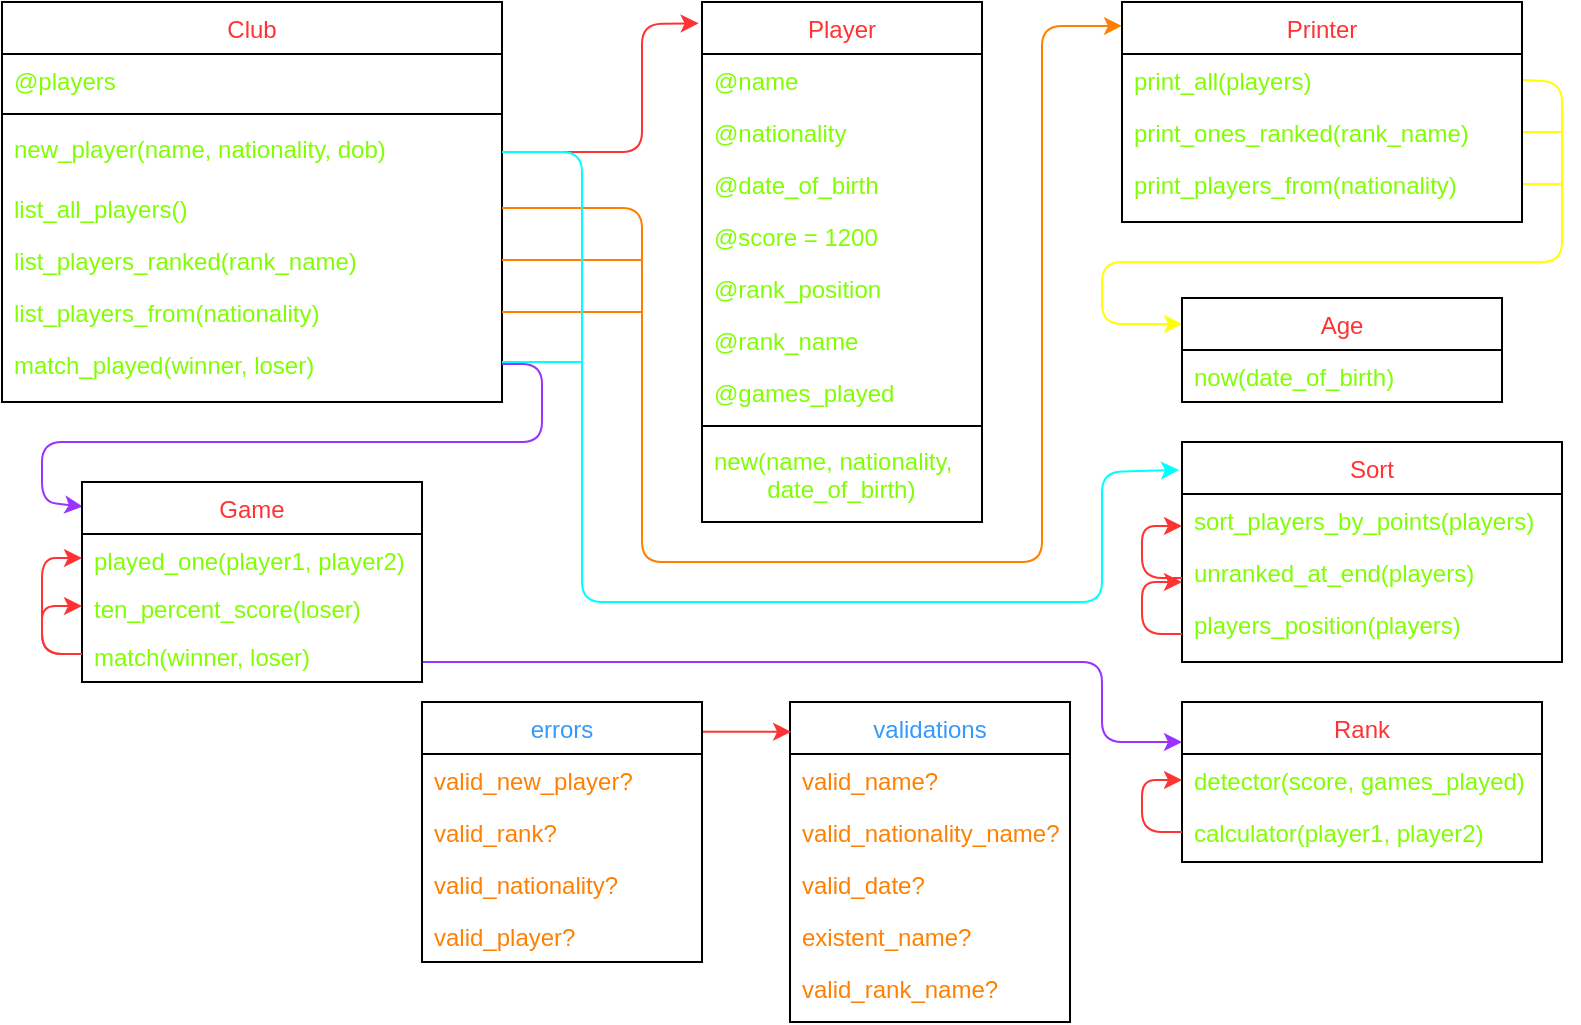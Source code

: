 <mxfile version="13.6.2" type="device"><diagram id="C5RBs43oDa-KdzZeNtuy" name="Page-1"><mxGraphModel dx="788" dy="516" grid="1" gridSize="10" guides="1" tooltips="1" connect="1" arrows="1" fold="1" page="1" pageScale="1" pageWidth="827" pageHeight="1169" math="0" shadow="0"><root><mxCell id="WIyWlLk6GJQsqaUBKTNV-0"/><mxCell id="WIyWlLk6GJQsqaUBKTNV-1" parent="WIyWlLk6GJQsqaUBKTNV-0"/><mxCell id="zkfFHV4jXpPFQw0GAbJ--17" value="Club" style="swimlane;fontStyle=0;align=center;verticalAlign=top;childLayout=stackLayout;horizontal=1;startSize=26;horizontalStack=0;resizeParent=1;resizeLast=0;collapsible=1;marginBottom=0;rounded=0;shadow=0;strokeWidth=1;fontColor=#FF3333;" parent="WIyWlLk6GJQsqaUBKTNV-1" vertex="1"><mxGeometry x="20" y="40" width="250" height="200" as="geometry"><mxRectangle x="550" y="140" width="160" height="26" as="alternateBounds"/></mxGeometry></mxCell><mxCell id="zkfFHV4jXpPFQw0GAbJ--18" value="@players" style="text;align=left;verticalAlign=top;spacingLeft=4;spacingRight=4;overflow=hidden;rotatable=0;points=[[0,0.5],[1,0.5]];portConstraint=eastwest;fontColor=#80FF00;" parent="zkfFHV4jXpPFQw0GAbJ--17" vertex="1"><mxGeometry y="26" width="250" height="26" as="geometry"/></mxCell><mxCell id="zkfFHV4jXpPFQw0GAbJ--23" value="" style="line;html=1;strokeWidth=1;align=left;verticalAlign=middle;spacingTop=-1;spacingLeft=3;spacingRight=3;rotatable=0;labelPosition=right;points=[];portConstraint=eastwest;" parent="zkfFHV4jXpPFQw0GAbJ--17" vertex="1"><mxGeometry y="52" width="250" height="8" as="geometry"/></mxCell><mxCell id="zkfFHV4jXpPFQw0GAbJ--24" value="new_player(name, nationality, dob)" style="text;align=left;verticalAlign=top;spacingLeft=4;spacingRight=4;overflow=hidden;rotatable=0;points=[[0,0.5],[1,0.5]];portConstraint=eastwest;fontColor=#80FF00;" parent="zkfFHV4jXpPFQw0GAbJ--17" vertex="1"><mxGeometry y="60" width="250" height="30" as="geometry"/></mxCell><mxCell id="APhe0oSy81TRduui4aU1-21" value="list_all_players()" style="text;align=left;verticalAlign=top;spacingLeft=4;spacingRight=4;overflow=hidden;rotatable=0;points=[[0,0.5],[1,0.5]];portConstraint=eastwest;fontColor=#80FF00;" parent="zkfFHV4jXpPFQw0GAbJ--17" vertex="1"><mxGeometry y="90" width="250" height="26" as="geometry"/></mxCell><mxCell id="APhe0oSy81TRduui4aU1-20" value="list_players_ranked(rank_name)" style="text;align=left;verticalAlign=top;spacingLeft=4;spacingRight=4;overflow=hidden;rotatable=0;points=[[0,0.5],[1,0.5]];portConstraint=eastwest;fontColor=#80FF00;" parent="zkfFHV4jXpPFQw0GAbJ--17" vertex="1"><mxGeometry y="116" width="250" height="26" as="geometry"/></mxCell><mxCell id="APhe0oSy81TRduui4aU1-19" value="list_players_from(nationality)" style="text;align=left;verticalAlign=top;spacingLeft=4;spacingRight=4;overflow=hidden;rotatable=0;points=[[0,0.5],[1,0.5]];portConstraint=eastwest;fontColor=#80FF00;" parent="zkfFHV4jXpPFQw0GAbJ--17" vertex="1"><mxGeometry y="142" width="250" height="26" as="geometry"/></mxCell><mxCell id="APhe0oSy81TRduui4aU1-22" value="match_played(winner, loser) " style="text;align=left;verticalAlign=top;spacingLeft=4;spacingRight=4;overflow=hidden;rotatable=0;points=[[0,0.5],[1,0.5]];portConstraint=eastwest;fontColor=#80FF00;" parent="zkfFHV4jXpPFQw0GAbJ--17" vertex="1"><mxGeometry y="168" width="250" height="26" as="geometry"/></mxCell><mxCell id="APhe0oSy81TRduui4aU1-24" value="" style="endArrow=classic;html=1;entryX=-0.012;entryY=0.041;entryDx=0;entryDy=0;entryPerimeter=0;exitX=1;exitY=0.5;exitDx=0;exitDy=0;strokeColor=#FF3333;" parent="WIyWlLk6GJQsqaUBKTNV-1" source="zkfFHV4jXpPFQw0GAbJ--24" target="zkfFHV4jXpPFQw0GAbJ--0" edge="1"><mxGeometry width="50" height="50" relative="1" as="geometry"><mxPoint x="410" y="330" as="sourcePoint"/><mxPoint x="460" y="280" as="targetPoint"/><Array as="points"><mxPoint x="340" y="115"/><mxPoint x="340" y="51"/></Array></mxGeometry></mxCell><mxCell id="APhe0oSy81TRduui4aU1-25" value="" style="endArrow=classic;html=1;exitX=1;exitY=0.5;exitDx=0;exitDy=0;entryX=0;entryY=0.109;entryDx=0;entryDy=0;entryPerimeter=0;strokeColor=#FF8000;" parent="WIyWlLk6GJQsqaUBKTNV-1" source="APhe0oSy81TRduui4aU1-21" target="zkfFHV4jXpPFQw0GAbJ--13" edge="1"><mxGeometry width="50" height="50" relative="1" as="geometry"><mxPoint x="410" y="330" as="sourcePoint"/><mxPoint x="460" y="280" as="targetPoint"/><Array as="points"><mxPoint x="340" y="143"/><mxPoint x="340" y="320"/><mxPoint x="540" y="320"/><mxPoint x="540" y="52"/></Array></mxGeometry></mxCell><mxCell id="APhe0oSy81TRduui4aU1-26" value="" style="endArrow=none;html=1;exitX=1;exitY=0.5;exitDx=0;exitDy=0;fillColor=#1ba1e2;strokeColor=#FF8000;" parent="WIyWlLk6GJQsqaUBKTNV-1" source="APhe0oSy81TRduui4aU1-19" edge="1"><mxGeometry width="50" height="50" relative="1" as="geometry"><mxPoint x="410" y="330" as="sourcePoint"/><mxPoint x="340" y="195" as="targetPoint"/></mxGeometry></mxCell><mxCell id="APhe0oSy81TRduui4aU1-27" value="" style="endArrow=none;html=1;exitX=1;exitY=0.5;exitDx=0;exitDy=0;fillColor=#0050ef;strokeColor=#FF8000;" parent="WIyWlLk6GJQsqaUBKTNV-1" source="APhe0oSy81TRduui4aU1-20" edge="1"><mxGeometry width="50" height="50" relative="1" as="geometry"><mxPoint x="280" y="221" as="sourcePoint"/><mxPoint x="340" y="169" as="targetPoint"/></mxGeometry></mxCell><mxCell id="APhe0oSy81TRduui4aU1-28" value="" style="endArrow=classic;html=1;exitX=1;exitY=0.5;exitDx=0;exitDy=0;entryX=0.002;entryY=0.123;entryDx=0;entryDy=0;fillColor=#6a00ff;strokeColor=#9933FF;entryPerimeter=0;" parent="WIyWlLk6GJQsqaUBKTNV-1" source="APhe0oSy81TRduui4aU1-22" edge="1" target="zkfFHV4jXpPFQw0GAbJ--6"><mxGeometry width="50" height="50" relative="1" as="geometry"><mxPoint x="410" y="330" as="sourcePoint"/><mxPoint x="108" y="352" as="targetPoint"/><Array as="points"><mxPoint x="290" y="221"/><mxPoint x="290" y="260"/><mxPoint x="40" y="260"/><mxPoint x="40" y="290"/></Array></mxGeometry></mxCell><mxCell id="coTbmFKELaY4R9mO7ySU-3" value="" style="endArrow=classic;html=1;fontColor=#80FF00;entryX=0;entryY=0.25;entryDx=0;entryDy=0;exitX=1;exitY=0.5;exitDx=0;exitDy=0;strokeColor=#FFFF00;" edge="1" parent="WIyWlLk6GJQsqaUBKTNV-1" source="APhe0oSy81TRduui4aU1-15" target="coTbmFKELaY4R9mO7ySU-0"><mxGeometry width="50" height="50" relative="1" as="geometry"><mxPoint x="420" y="340" as="sourcePoint"/><mxPoint x="470" y="290" as="targetPoint"/><Array as="points"><mxPoint x="800" y="80"/><mxPoint x="800" y="170"/><mxPoint x="570" y="170"/><mxPoint x="570" y="201"/></Array></mxGeometry></mxCell><mxCell id="coTbmFKELaY4R9mO7ySU-4" value="" style="endArrow=none;html=1;fontColor=#80FF00;entryX=1;entryY=0.5;entryDx=0;entryDy=0;strokeColor=#FFFF00;" edge="1" parent="WIyWlLk6GJQsqaUBKTNV-1" target="APhe0oSy81TRduui4aU1-12"><mxGeometry width="50" height="50" relative="1" as="geometry"><mxPoint x="800" y="131" as="sourcePoint"/><mxPoint x="470" y="290" as="targetPoint"/></mxGeometry></mxCell><mxCell id="coTbmFKELaY4R9mO7ySU-6" value="" style="endArrow=none;html=1;fontColor=#80FF00;entryX=1;entryY=0.5;entryDx=0;entryDy=0;strokeColor=#FFFF00;" edge="1" parent="WIyWlLk6GJQsqaUBKTNV-1" target="APhe0oSy81TRduui4aU1-13"><mxGeometry width="50" height="50" relative="1" as="geometry"><mxPoint x="800" y="105" as="sourcePoint"/><mxPoint x="470" y="290" as="targetPoint"/></mxGeometry></mxCell><mxCell id="coTbmFKELaY4R9mO7ySU-10" value="" style="endArrow=classic;html=1;fontColor=#80FF00;entryX=-0.008;entryY=0.127;entryDx=0;entryDy=0;exitX=1;exitY=0.5;exitDx=0;exitDy=0;strokeColor=#00FFFF;entryPerimeter=0;" edge="1" parent="WIyWlLk6GJQsqaUBKTNV-1" source="zkfFHV4jXpPFQw0GAbJ--24" target="coTbmFKELaY4R9mO7ySU-7"><mxGeometry width="50" height="50" relative="1" as="geometry"><mxPoint x="340" y="460" as="sourcePoint"/><mxPoint x="390" y="410" as="targetPoint"/><Array as="points"><mxPoint x="310" y="115"/><mxPoint x="310" y="340"/><mxPoint x="570" y="340"/><mxPoint x="570" y="275"/></Array></mxGeometry></mxCell><mxCell id="coTbmFKELaY4R9mO7ySU-11" value="" style="endArrow=none;html=1;strokeColor=#00FFFF;fontColor=#80FF00;" edge="1" parent="WIyWlLk6GJQsqaUBKTNV-1"><mxGeometry width="50" height="50" relative="1" as="geometry"><mxPoint x="310" y="220" as="sourcePoint"/><mxPoint x="270" y="220" as="targetPoint"/></mxGeometry></mxCell><mxCell id="coTbmFKELaY4R9mO7ySU-14" value="" style="endArrow=classic;html=1;entryX=0;entryY=0.25;entryDx=0;entryDy=0;fontColor=#80FF00;strokeColor=#9933FF;" edge="1" parent="WIyWlLk6GJQsqaUBKTNV-1" target="coTbmFKELaY4R9mO7ySU-12"><mxGeometry width="50" height="50" relative="1" as="geometry"><mxPoint x="230" y="370" as="sourcePoint"/><mxPoint x="520" y="370" as="targetPoint"/><Array as="points"><mxPoint x="570" y="370"/><mxPoint x="570" y="410"/></Array></mxGeometry></mxCell><mxCell id="zkfFHV4jXpPFQw0GAbJ--6" value="Game" style="swimlane;fontStyle=0;align=center;verticalAlign=top;childLayout=stackLayout;horizontal=1;startSize=26;horizontalStack=0;resizeParent=1;resizeLast=0;collapsible=1;marginBottom=0;rounded=0;shadow=0;strokeWidth=1;fontColor=#FF3333;" parent="WIyWlLk6GJQsqaUBKTNV-1" vertex="1"><mxGeometry x="60" y="280" width="170" height="100" as="geometry"><mxRectangle x="130" y="380" width="160" height="26" as="alternateBounds"/></mxGeometry></mxCell><mxCell id="zkfFHV4jXpPFQw0GAbJ--7" value="played_one(player1, player2)" style="text;align=left;verticalAlign=top;spacingLeft=4;spacingRight=4;overflow=hidden;rotatable=0;points=[[0,0.5],[1,0.5]];portConstraint=eastwest;fontColor=#80FF00;" parent="zkfFHV4jXpPFQw0GAbJ--6" vertex="1"><mxGeometry y="26" width="170" height="24" as="geometry"/></mxCell><mxCell id="coTbmFKELaY4R9mO7ySU-44" value="ten_percent_score(loser)" style="text;align=left;verticalAlign=top;spacingLeft=4;spacingRight=4;overflow=hidden;rotatable=0;points=[[0,0.5],[1,0.5]];portConstraint=eastwest;fontColor=#80FF00;" vertex="1" parent="zkfFHV4jXpPFQw0GAbJ--6"><mxGeometry y="50" width="170" height="24" as="geometry"/></mxCell><mxCell id="coTbmFKELaY4R9mO7ySU-43" value="match(winner, loser)" style="text;align=left;verticalAlign=top;spacingLeft=4;spacingRight=4;overflow=hidden;rotatable=0;points=[[0,0.5],[1,0.5]];portConstraint=eastwest;fontColor=#80FF00;" vertex="1" parent="zkfFHV4jXpPFQw0GAbJ--6"><mxGeometry y="74" width="170" height="24" as="geometry"/></mxCell><mxCell id="coTbmFKELaY4R9mO7ySU-45" value="" style="endArrow=classic;html=1;strokeColor=#FF3333;fontColor=#FF8000;exitX=0;exitY=0.5;exitDx=0;exitDy=0;entryX=0;entryY=0.5;entryDx=0;entryDy=0;" edge="1" parent="zkfFHV4jXpPFQw0GAbJ--6" source="coTbmFKELaY4R9mO7ySU-43" target="zkfFHV4jXpPFQw0GAbJ--7"><mxGeometry width="50" height="50" relative="1" as="geometry"><mxPoint x="330" y="30" as="sourcePoint"/><mxPoint x="-20" y="40" as="targetPoint"/><Array as="points"><mxPoint x="-20" y="86"/><mxPoint x="-20" y="38"/></Array></mxGeometry></mxCell><mxCell id="coTbmFKELaY4R9mO7ySU-46" value="" style="endArrow=classic;html=1;strokeColor=#FF3333;fontColor=#FF8000;exitX=0;exitY=0.5;exitDx=0;exitDy=0;" edge="1" parent="zkfFHV4jXpPFQw0GAbJ--6" source="coTbmFKELaY4R9mO7ySU-43" target="coTbmFKELaY4R9mO7ySU-44"><mxGeometry width="50" height="50" relative="1" as="geometry"><mxPoint x="10" y="96.0" as="sourcePoint"/><mxPoint x="10" y="48" as="targetPoint"/><Array as="points"><mxPoint x="-20" y="86"/><mxPoint x="-20" y="62"/></Array></mxGeometry></mxCell><mxCell id="zkfFHV4jXpPFQw0GAbJ--0" value="Player" style="swimlane;fontStyle=0;align=center;verticalAlign=top;childLayout=stackLayout;horizontal=1;startSize=26;horizontalStack=0;resizeParent=1;resizeLast=0;collapsible=1;marginBottom=0;rounded=0;shadow=0;strokeWidth=1;fontColor=#FF3333;" parent="WIyWlLk6GJQsqaUBKTNV-1" vertex="1"><mxGeometry x="370" y="40" width="140" height="260" as="geometry"><mxRectangle x="230" y="140" width="160" height="26" as="alternateBounds"/></mxGeometry></mxCell><mxCell id="zkfFHV4jXpPFQw0GAbJ--1" value="@name" style="text;align=left;verticalAlign=top;spacingLeft=4;spacingRight=4;overflow=hidden;rotatable=0;points=[[0,0.5],[1,0.5]];portConstraint=eastwest;fontColor=#80FF00;" parent="zkfFHV4jXpPFQw0GAbJ--0" vertex="1"><mxGeometry y="26" width="140" height="26" as="geometry"/></mxCell><mxCell id="APhe0oSy81TRduui4aU1-0" value="@nationality" style="text;align=left;verticalAlign=top;spacingLeft=4;spacingRight=4;overflow=hidden;rotatable=0;points=[[0,0.5],[1,0.5]];portConstraint=eastwest;rounded=0;shadow=0;html=0;fontColor=#80FF00;" parent="zkfFHV4jXpPFQw0GAbJ--0" vertex="1"><mxGeometry y="52" width="140" height="26" as="geometry"/></mxCell><mxCell id="zkfFHV4jXpPFQw0GAbJ--3" value="@date_of_birth" style="text;align=left;verticalAlign=top;spacingLeft=4;spacingRight=4;overflow=hidden;rotatable=0;points=[[0,0.5],[1,0.5]];portConstraint=eastwest;rounded=0;shadow=0;html=0;fontColor=#80FF00;" parent="zkfFHV4jXpPFQw0GAbJ--0" vertex="1"><mxGeometry y="78" width="140" height="26" as="geometry"/></mxCell><mxCell id="APhe0oSy81TRduui4aU1-10" value="@score = 1200" style="text;align=left;verticalAlign=top;spacingLeft=4;spacingRight=4;overflow=hidden;rotatable=0;points=[[0,0.5],[1,0.5]];portConstraint=eastwest;rounded=0;shadow=0;html=0;fontColor=#80FF00;" parent="zkfFHV4jXpPFQw0GAbJ--0" vertex="1"><mxGeometry y="104" width="140" height="26" as="geometry"/></mxCell><mxCell id="APhe0oSy81TRduui4aU1-29" value="@rank_position" style="text;align=left;verticalAlign=top;spacingLeft=4;spacingRight=4;overflow=hidden;rotatable=0;points=[[0,0.5],[1,0.5]];portConstraint=eastwest;rounded=0;shadow=0;html=0;fontColor=#80FF00;" parent="zkfFHV4jXpPFQw0GAbJ--0" vertex="1"><mxGeometry y="130" width="140" height="26" as="geometry"/></mxCell><mxCell id="APhe0oSy81TRduui4aU1-14" value="@rank_name" style="text;align=left;verticalAlign=top;spacingLeft=4;spacingRight=4;overflow=hidden;rotatable=0;points=[[0,0.5],[1,0.5]];portConstraint=eastwest;rounded=0;shadow=0;html=0;fontColor=#80FF00;" parent="zkfFHV4jXpPFQw0GAbJ--0" vertex="1"><mxGeometry y="156" width="140" height="26" as="geometry"/></mxCell><mxCell id="APhe0oSy81TRduui4aU1-30" value="@games_played" style="text;align=left;verticalAlign=top;spacingLeft=4;spacingRight=4;overflow=hidden;rotatable=0;points=[[0,0.5],[1,0.5]];portConstraint=eastwest;rounded=0;shadow=0;html=0;fontColor=#80FF00;" parent="zkfFHV4jXpPFQw0GAbJ--0" vertex="1"><mxGeometry y="182" width="140" height="26" as="geometry"/></mxCell><mxCell id="zkfFHV4jXpPFQw0GAbJ--4" value="" style="line;html=1;strokeWidth=1;align=left;verticalAlign=middle;spacingTop=-1;spacingLeft=3;spacingRight=3;rotatable=0;labelPosition=right;points=[];portConstraint=eastwest;" parent="zkfFHV4jXpPFQw0GAbJ--0" vertex="1"><mxGeometry y="208" width="140" height="8" as="geometry"/></mxCell><mxCell id="zkfFHV4jXpPFQw0GAbJ--5" value="new(name, nationality, &#10;        date_of_birth)" style="text;align=left;verticalAlign=top;spacingLeft=4;spacingRight=4;overflow=hidden;rotatable=0;points=[[0,0.5],[1,0.5]];portConstraint=eastwest;fontColor=#80FF00;" parent="zkfFHV4jXpPFQw0GAbJ--0" vertex="1"><mxGeometry y="216" width="140" height="44" as="geometry"/></mxCell><mxCell id="zkfFHV4jXpPFQw0GAbJ--13" value="Printer" style="swimlane;fontStyle=0;align=center;verticalAlign=top;childLayout=stackLayout;horizontal=1;startSize=26;horizontalStack=0;resizeParent=1;resizeLast=0;collapsible=1;marginBottom=0;rounded=0;shadow=0;strokeWidth=1;fontColor=#FF3333;" parent="WIyWlLk6GJQsqaUBKTNV-1" vertex="1"><mxGeometry x="580" y="40" width="200" height="110" as="geometry"><mxRectangle x="340" y="380" width="170" height="26" as="alternateBounds"/></mxGeometry></mxCell><mxCell id="APhe0oSy81TRduui4aU1-15" value="print_all(players)" style="text;align=left;verticalAlign=top;spacingLeft=4;spacingRight=4;overflow=hidden;rotatable=0;points=[[0,0.5],[1,0.5]];portConstraint=eastwest;fontColor=#80FF00;" parent="zkfFHV4jXpPFQw0GAbJ--13" vertex="1"><mxGeometry y="26" width="200" height="26" as="geometry"/></mxCell><mxCell id="APhe0oSy81TRduui4aU1-13" value="print_ones_ranked(rank_name)" style="text;align=left;verticalAlign=top;spacingLeft=4;spacingRight=4;overflow=hidden;rotatable=0;points=[[0,0.5],[1,0.5]];portConstraint=eastwest;fontColor=#80FF00;" parent="zkfFHV4jXpPFQw0GAbJ--13" vertex="1"><mxGeometry y="52" width="200" height="26" as="geometry"/></mxCell><mxCell id="APhe0oSy81TRduui4aU1-12" value="print_players_from(nationality)" style="text;align=left;verticalAlign=top;spacingLeft=4;spacingRight=4;overflow=hidden;rotatable=0;points=[[0,0.5],[1,0.5]];portConstraint=eastwest;fontColor=#80FF00;" parent="zkfFHV4jXpPFQw0GAbJ--13" vertex="1"><mxGeometry y="78" width="200" height="26" as="geometry"/></mxCell><mxCell id="coTbmFKELaY4R9mO7ySU-0" value="Age" style="swimlane;fontStyle=0;align=center;verticalAlign=top;childLayout=stackLayout;horizontal=1;startSize=26;horizontalStack=0;resizeParent=1;resizeLast=0;collapsible=1;marginBottom=0;rounded=0;shadow=0;strokeWidth=1;fontColor=#FF3333;" vertex="1" parent="WIyWlLk6GJQsqaUBKTNV-1"><mxGeometry x="610" y="188" width="160" height="52" as="geometry"><mxRectangle x="130" y="380" width="160" height="26" as="alternateBounds"/></mxGeometry></mxCell><mxCell id="coTbmFKELaY4R9mO7ySU-1" value="now(date_of_birth)" style="text;align=left;verticalAlign=top;spacingLeft=4;spacingRight=4;overflow=hidden;rotatable=0;points=[[0,0.5],[1,0.5]];portConstraint=eastwest;fontColor=#80FF00;" vertex="1" parent="coTbmFKELaY4R9mO7ySU-0"><mxGeometry y="26" width="160" height="26" as="geometry"/></mxCell><mxCell id="coTbmFKELaY4R9mO7ySU-7" value="Sort" style="swimlane;fontStyle=0;align=center;verticalAlign=top;childLayout=stackLayout;horizontal=1;startSize=26;horizontalStack=0;resizeParent=1;resizeLast=0;collapsible=1;marginBottom=0;rounded=0;shadow=0;strokeWidth=1;fontColor=#FF3333;" vertex="1" parent="WIyWlLk6GJQsqaUBKTNV-1"><mxGeometry x="610" y="260" width="190" height="110" as="geometry"><mxRectangle x="130" y="380" width="160" height="26" as="alternateBounds"/></mxGeometry></mxCell><mxCell id="coTbmFKELaY4R9mO7ySU-8" value="sort_players_by_points(players)" style="text;align=left;verticalAlign=top;spacingLeft=4;spacingRight=4;overflow=hidden;rotatable=0;points=[[0,0.5],[1,0.5]];portConstraint=eastwest;fontColor=#80FF00;" vertex="1" parent="coTbmFKELaY4R9mO7ySU-7"><mxGeometry y="26" width="190" height="26" as="geometry"/></mxCell><mxCell id="coTbmFKELaY4R9mO7ySU-50" value="unranked_at_end(players)" style="text;align=left;verticalAlign=top;spacingLeft=4;spacingRight=4;overflow=hidden;rotatable=0;points=[[0,0.5],[1,0.5]];portConstraint=eastwest;fontColor=#80FF00;" vertex="1" parent="coTbmFKELaY4R9mO7ySU-7"><mxGeometry y="52" width="190" height="26" as="geometry"/></mxCell><mxCell id="coTbmFKELaY4R9mO7ySU-49" value="players_position(players)" style="text;align=left;verticalAlign=top;spacingLeft=4;spacingRight=4;overflow=hidden;rotatable=0;points=[[0,0.5],[1,0.5]];portConstraint=eastwest;fontColor=#80FF00;" vertex="1" parent="coTbmFKELaY4R9mO7ySU-7"><mxGeometry y="78" width="190" height="26" as="geometry"/></mxCell><mxCell id="coTbmFKELaY4R9mO7ySU-15" value="validations" style="swimlane;fontStyle=0;align=center;verticalAlign=top;childLayout=stackLayout;horizontal=1;startSize=26;horizontalStack=0;resizeParent=1;resizeLast=0;collapsible=1;marginBottom=0;rounded=0;shadow=0;strokeWidth=1;fontColor=#3399FF;" vertex="1" parent="WIyWlLk6GJQsqaUBKTNV-1"><mxGeometry x="414" y="390" width="140" height="160" as="geometry"><mxRectangle x="230" y="140" width="160" height="26" as="alternateBounds"/></mxGeometry></mxCell><mxCell id="coTbmFKELaY4R9mO7ySU-16" value="valid_name?" style="text;align=left;verticalAlign=top;spacingLeft=4;spacingRight=4;overflow=hidden;rotatable=0;points=[[0,0.5],[1,0.5]];portConstraint=eastwest;fontColor=#FF8000;" vertex="1" parent="coTbmFKELaY4R9mO7ySU-15"><mxGeometry y="26" width="140" height="26" as="geometry"/></mxCell><mxCell id="coTbmFKELaY4R9mO7ySU-25" value="valid_nationality_name?" style="text;align=left;verticalAlign=top;spacingLeft=4;spacingRight=4;overflow=hidden;rotatable=0;points=[[0,0.5],[1,0.5]];portConstraint=eastwest;fontColor=#FF8000;" vertex="1" parent="coTbmFKELaY4R9mO7ySU-15"><mxGeometry y="52" width="140" height="26" as="geometry"/></mxCell><mxCell id="coTbmFKELaY4R9mO7ySU-26" value="valid_date?" style="text;align=left;verticalAlign=top;spacingLeft=4;spacingRight=4;overflow=hidden;rotatable=0;points=[[0,0.5],[1,0.5]];portConstraint=eastwest;fontColor=#FF8000;" vertex="1" parent="coTbmFKELaY4R9mO7ySU-15"><mxGeometry y="78" width="140" height="26" as="geometry"/></mxCell><mxCell id="coTbmFKELaY4R9mO7ySU-27" value="existent_name?" style="text;align=left;verticalAlign=top;spacingLeft=4;spacingRight=4;overflow=hidden;rotatable=0;points=[[0,0.5],[1,0.5]];portConstraint=eastwest;fontColor=#FF8000;" vertex="1" parent="coTbmFKELaY4R9mO7ySU-15"><mxGeometry y="104" width="140" height="26" as="geometry"/></mxCell><mxCell id="coTbmFKELaY4R9mO7ySU-28" value="valid_rank_name?" style="text;align=left;verticalAlign=top;spacingLeft=4;spacingRight=4;overflow=hidden;rotatable=0;points=[[0,0.5],[1,0.5]];portConstraint=eastwest;fontColor=#FF8000;" vertex="1" parent="coTbmFKELaY4R9mO7ySU-15"><mxGeometry y="130" width="140" height="26" as="geometry"/></mxCell><mxCell id="coTbmFKELaY4R9mO7ySU-42" value="" style="endArrow=classic;html=1;strokeColor=#FF3333;fontColor=#FF8000;exitX=0.996;exitY=0.114;exitDx=0;exitDy=0;exitPerimeter=0;entryX=0.004;entryY=0.093;entryDx=0;entryDy=0;entryPerimeter=0;" edge="1" parent="WIyWlLk6GJQsqaUBKTNV-1" source="coTbmFKELaY4R9mO7ySU-29" target="coTbmFKELaY4R9mO7ySU-15"><mxGeometry width="50" height="50" relative="1" as="geometry"><mxPoint x="390" y="480" as="sourcePoint"/><mxPoint x="440" y="430" as="targetPoint"/></mxGeometry></mxCell><mxCell id="coTbmFKELaY4R9mO7ySU-29" value="errors" style="swimlane;fontStyle=0;align=center;verticalAlign=top;childLayout=stackLayout;horizontal=1;startSize=26;horizontalStack=0;resizeParent=1;resizeLast=0;collapsible=1;marginBottom=0;rounded=0;shadow=0;strokeWidth=1;fontColor=#3399FF;" vertex="1" parent="WIyWlLk6GJQsqaUBKTNV-1"><mxGeometry x="230" y="390" width="140" height="130" as="geometry"><mxRectangle x="230" y="140" width="160" height="26" as="alternateBounds"/></mxGeometry></mxCell><mxCell id="coTbmFKELaY4R9mO7ySU-30" value="valid_new_player?" style="text;align=left;verticalAlign=top;spacingLeft=4;spacingRight=4;overflow=hidden;rotatable=0;points=[[0,0.5],[1,0.5]];portConstraint=eastwest;fontColor=#FF8000;" vertex="1" parent="coTbmFKELaY4R9mO7ySU-29"><mxGeometry y="26" width="140" height="26" as="geometry"/></mxCell><mxCell id="coTbmFKELaY4R9mO7ySU-31" value="valid_rank?" style="text;align=left;verticalAlign=top;spacingLeft=4;spacingRight=4;overflow=hidden;rotatable=0;points=[[0,0.5],[1,0.5]];portConstraint=eastwest;fontColor=#FF8000;" vertex="1" parent="coTbmFKELaY4R9mO7ySU-29"><mxGeometry y="52" width="140" height="26" as="geometry"/></mxCell><mxCell id="coTbmFKELaY4R9mO7ySU-32" value="valid_nationality?" style="text;align=left;verticalAlign=top;spacingLeft=4;spacingRight=4;overflow=hidden;rotatable=0;points=[[0,0.5],[1,0.5]];portConstraint=eastwest;fontColor=#FF8000;" vertex="1" parent="coTbmFKELaY4R9mO7ySU-29"><mxGeometry y="78" width="140" height="26" as="geometry"/></mxCell><mxCell id="coTbmFKELaY4R9mO7ySU-33" value="valid_player?" style="text;align=left;verticalAlign=top;spacingLeft=4;spacingRight=4;overflow=hidden;rotatable=0;points=[[0,0.5],[1,0.5]];portConstraint=eastwest;fontColor=#FF8000;" vertex="1" parent="coTbmFKELaY4R9mO7ySU-29"><mxGeometry y="104" width="140" height="26" as="geometry"/></mxCell><mxCell id="coTbmFKELaY4R9mO7ySU-12" value="Rank" style="swimlane;fontStyle=0;align=center;verticalAlign=top;childLayout=stackLayout;horizontal=1;startSize=26;horizontalStack=0;resizeParent=1;resizeLast=0;collapsible=1;marginBottom=0;rounded=0;shadow=0;strokeWidth=1;fontColor=#FF3333;" vertex="1" parent="WIyWlLk6GJQsqaUBKTNV-1"><mxGeometry x="610" y="390" width="180" height="80" as="geometry"><mxRectangle x="130" y="380" width="160" height="26" as="alternateBounds"/></mxGeometry></mxCell><mxCell id="coTbmFKELaY4R9mO7ySU-13" value="detector(score, games_played)" style="text;align=left;verticalAlign=top;spacingLeft=4;spacingRight=4;overflow=hidden;rotatable=0;points=[[0,0.5],[1,0.5]];portConstraint=eastwest;fontColor=#80FF00;" vertex="1" parent="coTbmFKELaY4R9mO7ySU-12"><mxGeometry y="26" width="180" height="26" as="geometry"/></mxCell><mxCell id="coTbmFKELaY4R9mO7ySU-47" value="calculator(player1, player2)" style="text;align=left;verticalAlign=top;spacingLeft=4;spacingRight=4;overflow=hidden;rotatable=0;points=[[0,0.5],[1,0.5]];portConstraint=eastwest;fontColor=#80FF00;" vertex="1" parent="coTbmFKELaY4R9mO7ySU-12"><mxGeometry y="52" width="180" height="26" as="geometry"/></mxCell><mxCell id="coTbmFKELaY4R9mO7ySU-48" value="" style="endArrow=classic;html=1;strokeColor=#FF3333;fontColor=#FF8000;exitX=0;exitY=0.5;exitDx=0;exitDy=0;entryX=0;entryY=0.5;entryDx=0;entryDy=0;" edge="1" parent="coTbmFKELaY4R9mO7ySU-12" source="coTbmFKELaY4R9mO7ySU-47" target="coTbmFKELaY4R9mO7ySU-13"><mxGeometry width="50" height="50" relative="1" as="geometry"><mxPoint x="-170" y="-40" as="sourcePoint"/><mxPoint x="-40" y="30" as="targetPoint"/><Array as="points"><mxPoint x="-20" y="65"/><mxPoint x="-20" y="39"/></Array></mxGeometry></mxCell><mxCell id="coTbmFKELaY4R9mO7ySU-52" value="" style="endArrow=classic;html=1;strokeColor=#FF3333;fontColor=#FF8000;exitX=0;exitY=0.5;exitDx=0;exitDy=0;" edge="1" parent="WIyWlLk6GJQsqaUBKTNV-1"><mxGeometry width="50" height="50" relative="1" as="geometry"><mxPoint x="610" y="356.0" as="sourcePoint"/><mxPoint x="610" y="330" as="targetPoint"/><Array as="points"><mxPoint x="590" y="356"/><mxPoint x="590" y="330"/></Array></mxGeometry></mxCell><mxCell id="coTbmFKELaY4R9mO7ySU-53" value="" style="endArrow=classic;html=1;strokeColor=#FF3333;fontColor=#FF8000;entryX=0;entryY=0.5;entryDx=0;entryDy=0;" edge="1" parent="WIyWlLk6GJQsqaUBKTNV-1"><mxGeometry width="50" height="50" relative="1" as="geometry"><mxPoint x="610" y="328" as="sourcePoint"/><mxPoint x="610" y="302.0" as="targetPoint"/><Array as="points"><mxPoint x="590" y="328"/><mxPoint x="590" y="302"/></Array></mxGeometry></mxCell></root></mxGraphModel></diagram></mxfile>